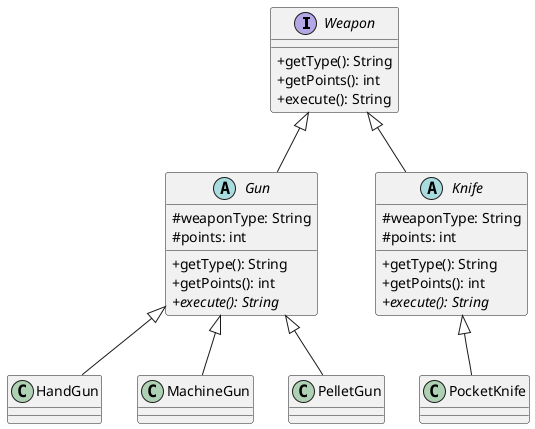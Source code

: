 @startuml
skinParam classAttributeIconSize 0

interface Weapon{
+getType(): String
+getPoints(): int
+execute(): String

}

abstract class Gun{
#weaponType: String
#points: int

+getType(): String
+getPoints(): int
{abstract} +execute(): String
}

abstract class Knife{
#weaponType: String
#points: int

+getType(): String
+getPoints(): int
{abstract} +execute(): String
}

Weapon <|-- Gun
Weapon <|-- Knife

Knife <|-- PocketKnife

Gun <|-- HandGun
Gun <|-- MachineGun
Gun <|-- PelletGun



@enduml